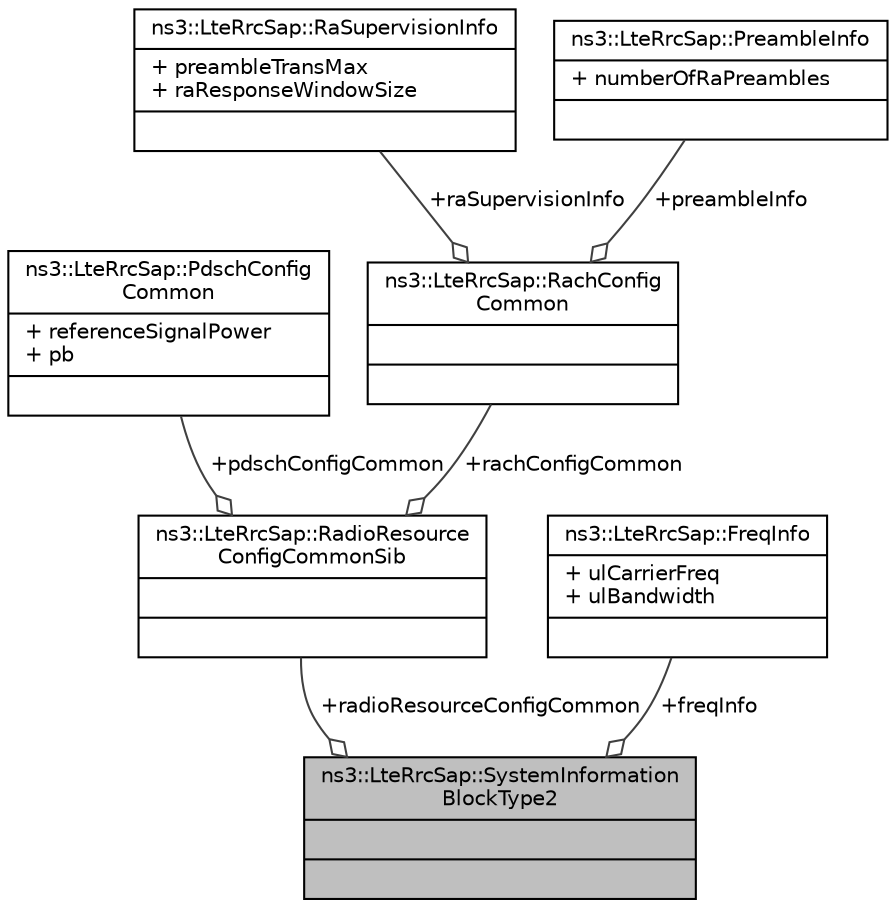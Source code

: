 digraph "ns3::LteRrcSap::SystemInformationBlockType2"
{
  edge [fontname="Helvetica",fontsize="10",labelfontname="Helvetica",labelfontsize="10"];
  node [fontname="Helvetica",fontsize="10",shape=record];
  Node1 [label="{ns3::LteRrcSap::SystemInformation\lBlockType2\n||}",height=0.2,width=0.4,color="black", fillcolor="grey75", style="filled", fontcolor="black"];
  Node2 -> Node1 [color="grey25",fontsize="10",style="solid",label=" +radioResourceConfigCommon" ,arrowhead="odiamond"];
  Node2 [label="{ns3::LteRrcSap::RadioResource\lConfigCommonSib\n||}",height=0.2,width=0.4,color="black", fillcolor="white", style="filled",URL="$db/d9e/structns3_1_1LteRrcSap_1_1RadioResourceConfigCommonSib.html"];
  Node3 -> Node2 [color="grey25",fontsize="10",style="solid",label=" +pdschConfigCommon" ,arrowhead="odiamond"];
  Node3 [label="{ns3::LteRrcSap::PdschConfig\lCommon\n|+ referenceSignalPower\l+ pb\l|}",height=0.2,width=0.4,color="black", fillcolor="white", style="filled",URL="$d5/d0b/structns3_1_1LteRrcSap_1_1PdschConfigCommon.html"];
  Node4 -> Node2 [color="grey25",fontsize="10",style="solid",label=" +rachConfigCommon" ,arrowhead="odiamond"];
  Node4 [label="{ns3::LteRrcSap::RachConfig\lCommon\n||}",height=0.2,width=0.4,color="black", fillcolor="white", style="filled",URL="$d3/d4e/structns3_1_1LteRrcSap_1_1RachConfigCommon.html"];
  Node5 -> Node4 [color="grey25",fontsize="10",style="solid",label=" +raSupervisionInfo" ,arrowhead="odiamond"];
  Node5 [label="{ns3::LteRrcSap::RaSupervisionInfo\n|+ preambleTransMax\l+ raResponseWindowSize\l|}",height=0.2,width=0.4,color="black", fillcolor="white", style="filled",URL="$dc/d91/structns3_1_1LteRrcSap_1_1RaSupervisionInfo.html"];
  Node6 -> Node4 [color="grey25",fontsize="10",style="solid",label=" +preambleInfo" ,arrowhead="odiamond"];
  Node6 [label="{ns3::LteRrcSap::PreambleInfo\n|+ numberOfRaPreambles\l|}",height=0.2,width=0.4,color="black", fillcolor="white", style="filled",URL="$d3/db4/structns3_1_1LteRrcSap_1_1PreambleInfo.html"];
  Node7 -> Node1 [color="grey25",fontsize="10",style="solid",label=" +freqInfo" ,arrowhead="odiamond"];
  Node7 [label="{ns3::LteRrcSap::FreqInfo\n|+ ulCarrierFreq\l+ ulBandwidth\l|}",height=0.2,width=0.4,color="black", fillcolor="white", style="filled",URL="$db/dd0/structns3_1_1LteRrcSap_1_1FreqInfo.html"];
}
